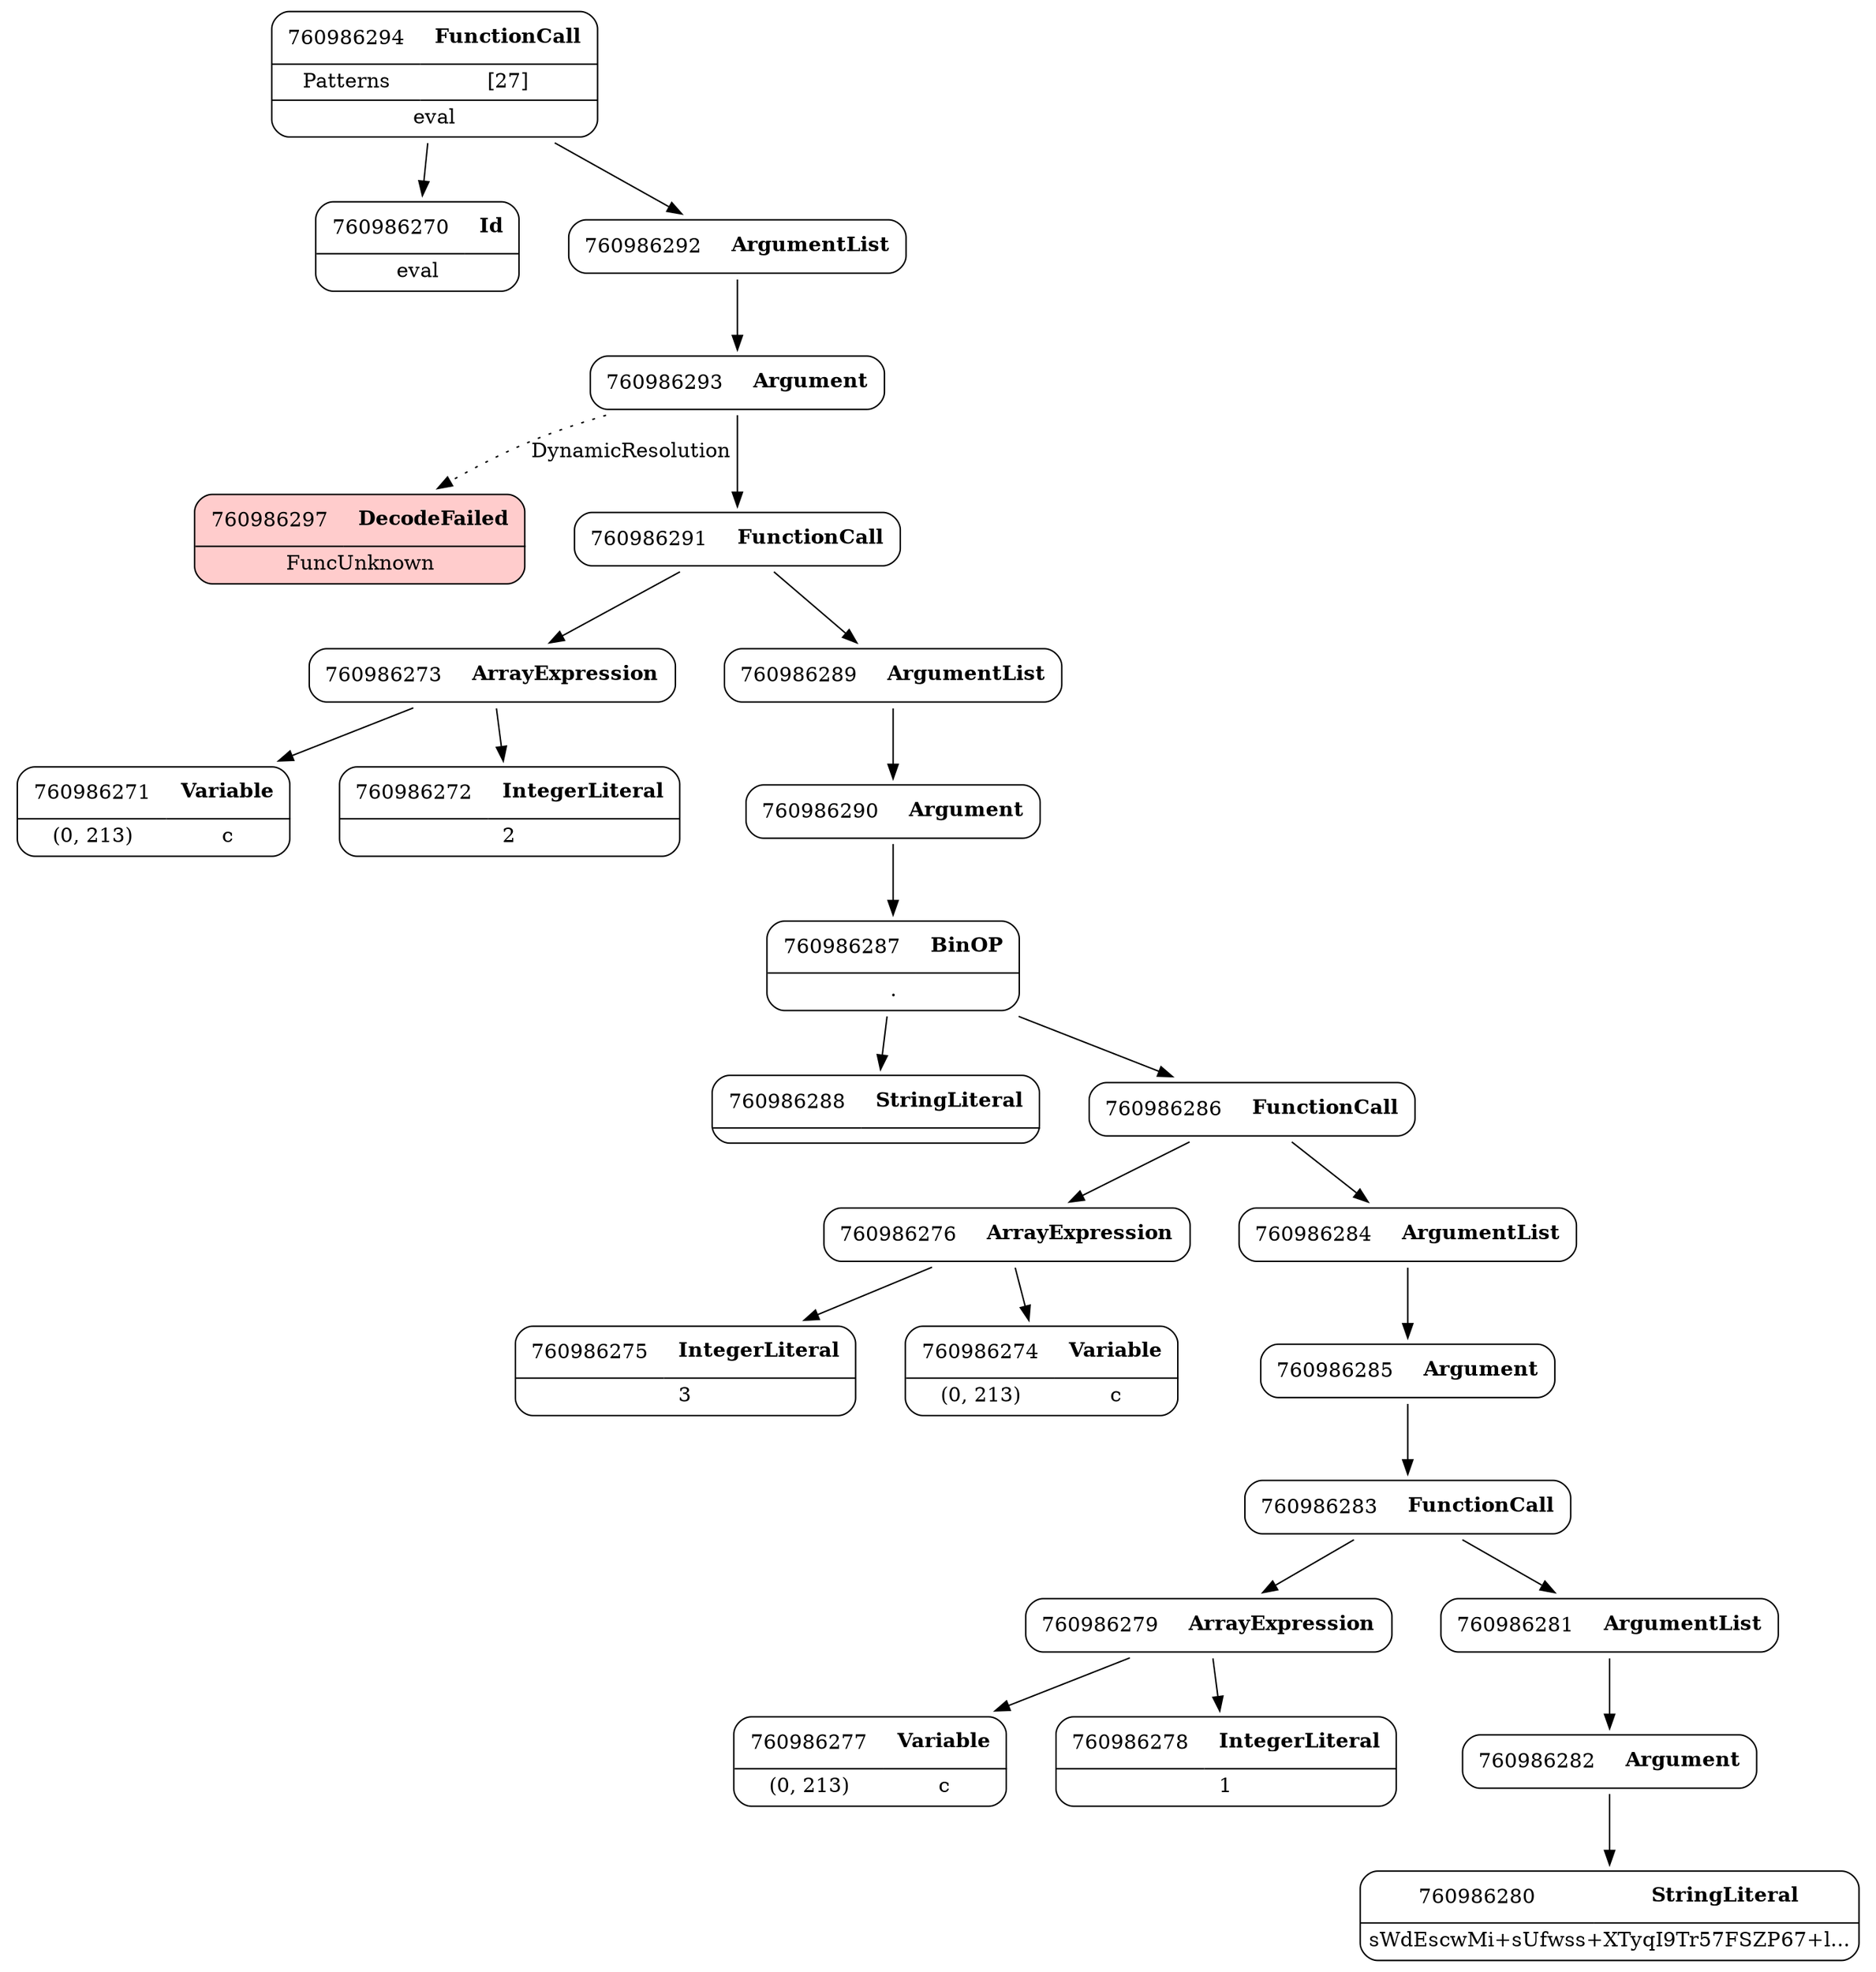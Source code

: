digraph ast {
node [shape=none];
760986271 [label=<<TABLE border='1' cellspacing='0' cellpadding='10' style='rounded' ><TR><TD border='0'>760986271</TD><TD border='0'><B>Variable</B></TD></TR><HR/><TR><TD border='0' cellpadding='5'>(0, 213)</TD><TD border='0' cellpadding='5'>c</TD></TR></TABLE>>];
760986270 [label=<<TABLE border='1' cellspacing='0' cellpadding='10' style='rounded' ><TR><TD border='0'>760986270</TD><TD border='0'><B>Id</B></TD></TR><HR/><TR><TD border='0' cellpadding='5' colspan='2'>eval</TD></TR></TABLE>>];
760986297 [label=<<TABLE border='1' cellspacing='0' cellpadding='10' style='rounded' bgcolor='#FFCCCC' ><TR><TD border='0'>760986297</TD><TD border='0'><B>DecodeFailed</B></TD></TR><HR/><TR><TD border='0' cellpadding='5' colspan='2'>FuncUnknown</TD></TR></TABLE>>];
760986291 [label=<<TABLE border='1' cellspacing='0' cellpadding='10' style='rounded' ><TR><TD border='0'>760986291</TD><TD border='0'><B>FunctionCall</B></TD></TR></TABLE>>];
760986291 -> 760986273 [weight=2];
760986291 -> 760986289 [weight=2];
760986290 [label=<<TABLE border='1' cellspacing='0' cellpadding='10' style='rounded' ><TR><TD border='0'>760986290</TD><TD border='0'><B>Argument</B></TD></TR></TABLE>>];
760986290 -> 760986287 [weight=2];
760986289 [label=<<TABLE border='1' cellspacing='0' cellpadding='10' style='rounded' ><TR><TD border='0'>760986289</TD><TD border='0'><B>ArgumentList</B></TD></TR></TABLE>>];
760986289 -> 760986290 [weight=2];
760986288 [label=<<TABLE border='1' cellspacing='0' cellpadding='10' style='rounded' ><TR><TD border='0'>760986288</TD><TD border='0'><B>StringLiteral</B></TD></TR><HR/><TR><TD border='0' cellpadding='5' colspan='2'></TD></TR></TABLE>>];
760986294 [label=<<TABLE border='1' cellspacing='0' cellpadding='10' style='rounded' ><TR><TD border='0'>760986294</TD><TD border='0'><B>FunctionCall</B></TD></TR><HR/><TR><TD border='0' cellpadding='5'>Patterns</TD><TD border='0' cellpadding='5'>[27]</TD></TR><HR/><TR><TD border='0' cellpadding='5' colspan='2'>eval</TD></TR></TABLE>>];
760986294 -> 760986270 [weight=2];
760986294 -> 760986292 [weight=2];
760986293 [label=<<TABLE border='1' cellspacing='0' cellpadding='10' style='rounded' ><TR><TD border='0'>760986293</TD><TD border='0'><B>Argument</B></TD></TR></TABLE>>];
760986293 -> 760986291 [weight=2];
760986293 -> 760986297 [style=dotted,label=DynamicResolution];
760986292 [label=<<TABLE border='1' cellspacing='0' cellpadding='10' style='rounded' ><TR><TD border='0'>760986292</TD><TD border='0'><B>ArgumentList</B></TD></TR></TABLE>>];
760986292 -> 760986293 [weight=2];
760986283 [label=<<TABLE border='1' cellspacing='0' cellpadding='10' style='rounded' ><TR><TD border='0'>760986283</TD><TD border='0'><B>FunctionCall</B></TD></TR></TABLE>>];
760986283 -> 760986279 [weight=2];
760986283 -> 760986281 [weight=2];
760986282 [label=<<TABLE border='1' cellspacing='0' cellpadding='10' style='rounded' ><TR><TD border='0'>760986282</TD><TD border='0'><B>Argument</B></TD></TR></TABLE>>];
760986282 -> 760986280 [weight=2];
760986281 [label=<<TABLE border='1' cellspacing='0' cellpadding='10' style='rounded' ><TR><TD border='0'>760986281</TD><TD border='0'><B>ArgumentList</B></TD></TR></TABLE>>];
760986281 -> 760986282 [weight=2];
760986280 [label=<<TABLE border='1' cellspacing='0' cellpadding='10' style='rounded' ><TR><TD border='0'>760986280</TD><TD border='0'><B>StringLiteral</B></TD></TR><HR/><TR><TD border='0' cellpadding='5' colspan='2'>sWdEscwMi+sUfwss+XTyqI9Tr57FSZP67+l...</TD></TR></TABLE>>];
760986287 [label=<<TABLE border='1' cellspacing='0' cellpadding='10' style='rounded' ><TR><TD border='0'>760986287</TD><TD border='0'><B>BinOP</B></TD></TR><HR/><TR><TD border='0' cellpadding='5' colspan='2'>.</TD></TR></TABLE>>];
760986287 -> 760986286 [weight=2];
760986287 -> 760986288 [weight=2];
760986286 [label=<<TABLE border='1' cellspacing='0' cellpadding='10' style='rounded' ><TR><TD border='0'>760986286</TD><TD border='0'><B>FunctionCall</B></TD></TR></TABLE>>];
760986286 -> 760986276 [weight=2];
760986286 -> 760986284 [weight=2];
760986285 [label=<<TABLE border='1' cellspacing='0' cellpadding='10' style='rounded' ><TR><TD border='0'>760986285</TD><TD border='0'><B>Argument</B></TD></TR></TABLE>>];
760986285 -> 760986283 [weight=2];
760986284 [label=<<TABLE border='1' cellspacing='0' cellpadding='10' style='rounded' ><TR><TD border='0'>760986284</TD><TD border='0'><B>ArgumentList</B></TD></TR></TABLE>>];
760986284 -> 760986285 [weight=2];
760986275 [label=<<TABLE border='1' cellspacing='0' cellpadding='10' style='rounded' ><TR><TD border='0'>760986275</TD><TD border='0'><B>IntegerLiteral</B></TD></TR><HR/><TR><TD border='0' cellpadding='5' colspan='2'>3</TD></TR></TABLE>>];
760986274 [label=<<TABLE border='1' cellspacing='0' cellpadding='10' style='rounded' ><TR><TD border='0'>760986274</TD><TD border='0'><B>Variable</B></TD></TR><HR/><TR><TD border='0' cellpadding='5'>(0, 213)</TD><TD border='0' cellpadding='5'>c</TD></TR></TABLE>>];
760986273 [label=<<TABLE border='1' cellspacing='0' cellpadding='10' style='rounded' ><TR><TD border='0'>760986273</TD><TD border='0'><B>ArrayExpression</B></TD></TR></TABLE>>];
760986273 -> 760986271 [weight=2];
760986273 -> 760986272 [weight=2];
760986272 [label=<<TABLE border='1' cellspacing='0' cellpadding='10' style='rounded' ><TR><TD border='0'>760986272</TD><TD border='0'><B>IntegerLiteral</B></TD></TR><HR/><TR><TD border='0' cellpadding='5' colspan='2'>2</TD></TR></TABLE>>];
760986279 [label=<<TABLE border='1' cellspacing='0' cellpadding='10' style='rounded' ><TR><TD border='0'>760986279</TD><TD border='0'><B>ArrayExpression</B></TD></TR></TABLE>>];
760986279 -> 760986277 [weight=2];
760986279 -> 760986278 [weight=2];
760986278 [label=<<TABLE border='1' cellspacing='0' cellpadding='10' style='rounded' ><TR><TD border='0'>760986278</TD><TD border='0'><B>IntegerLiteral</B></TD></TR><HR/><TR><TD border='0' cellpadding='5' colspan='2'>1</TD></TR></TABLE>>];
760986277 [label=<<TABLE border='1' cellspacing='0' cellpadding='10' style='rounded' ><TR><TD border='0'>760986277</TD><TD border='0'><B>Variable</B></TD></TR><HR/><TR><TD border='0' cellpadding='5'>(0, 213)</TD><TD border='0' cellpadding='5'>c</TD></TR></TABLE>>];
760986276 [label=<<TABLE border='1' cellspacing='0' cellpadding='10' style='rounded' ><TR><TD border='0'>760986276</TD><TD border='0'><B>ArrayExpression</B></TD></TR></TABLE>>];
760986276 -> 760986274 [weight=2];
760986276 -> 760986275 [weight=2];
}
